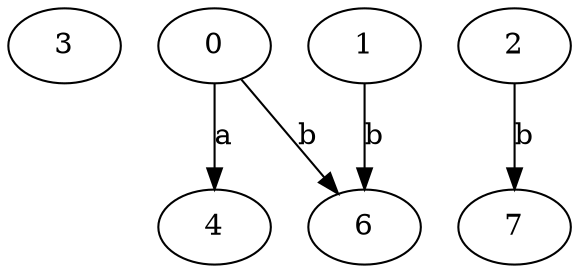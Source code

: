 strict digraph  {
3;
4;
0;
1;
2;
6;
7;
0 -> 4  [label=a];
0 -> 6  [label=b];
1 -> 6  [label=b];
2 -> 7  [label=b];
}
